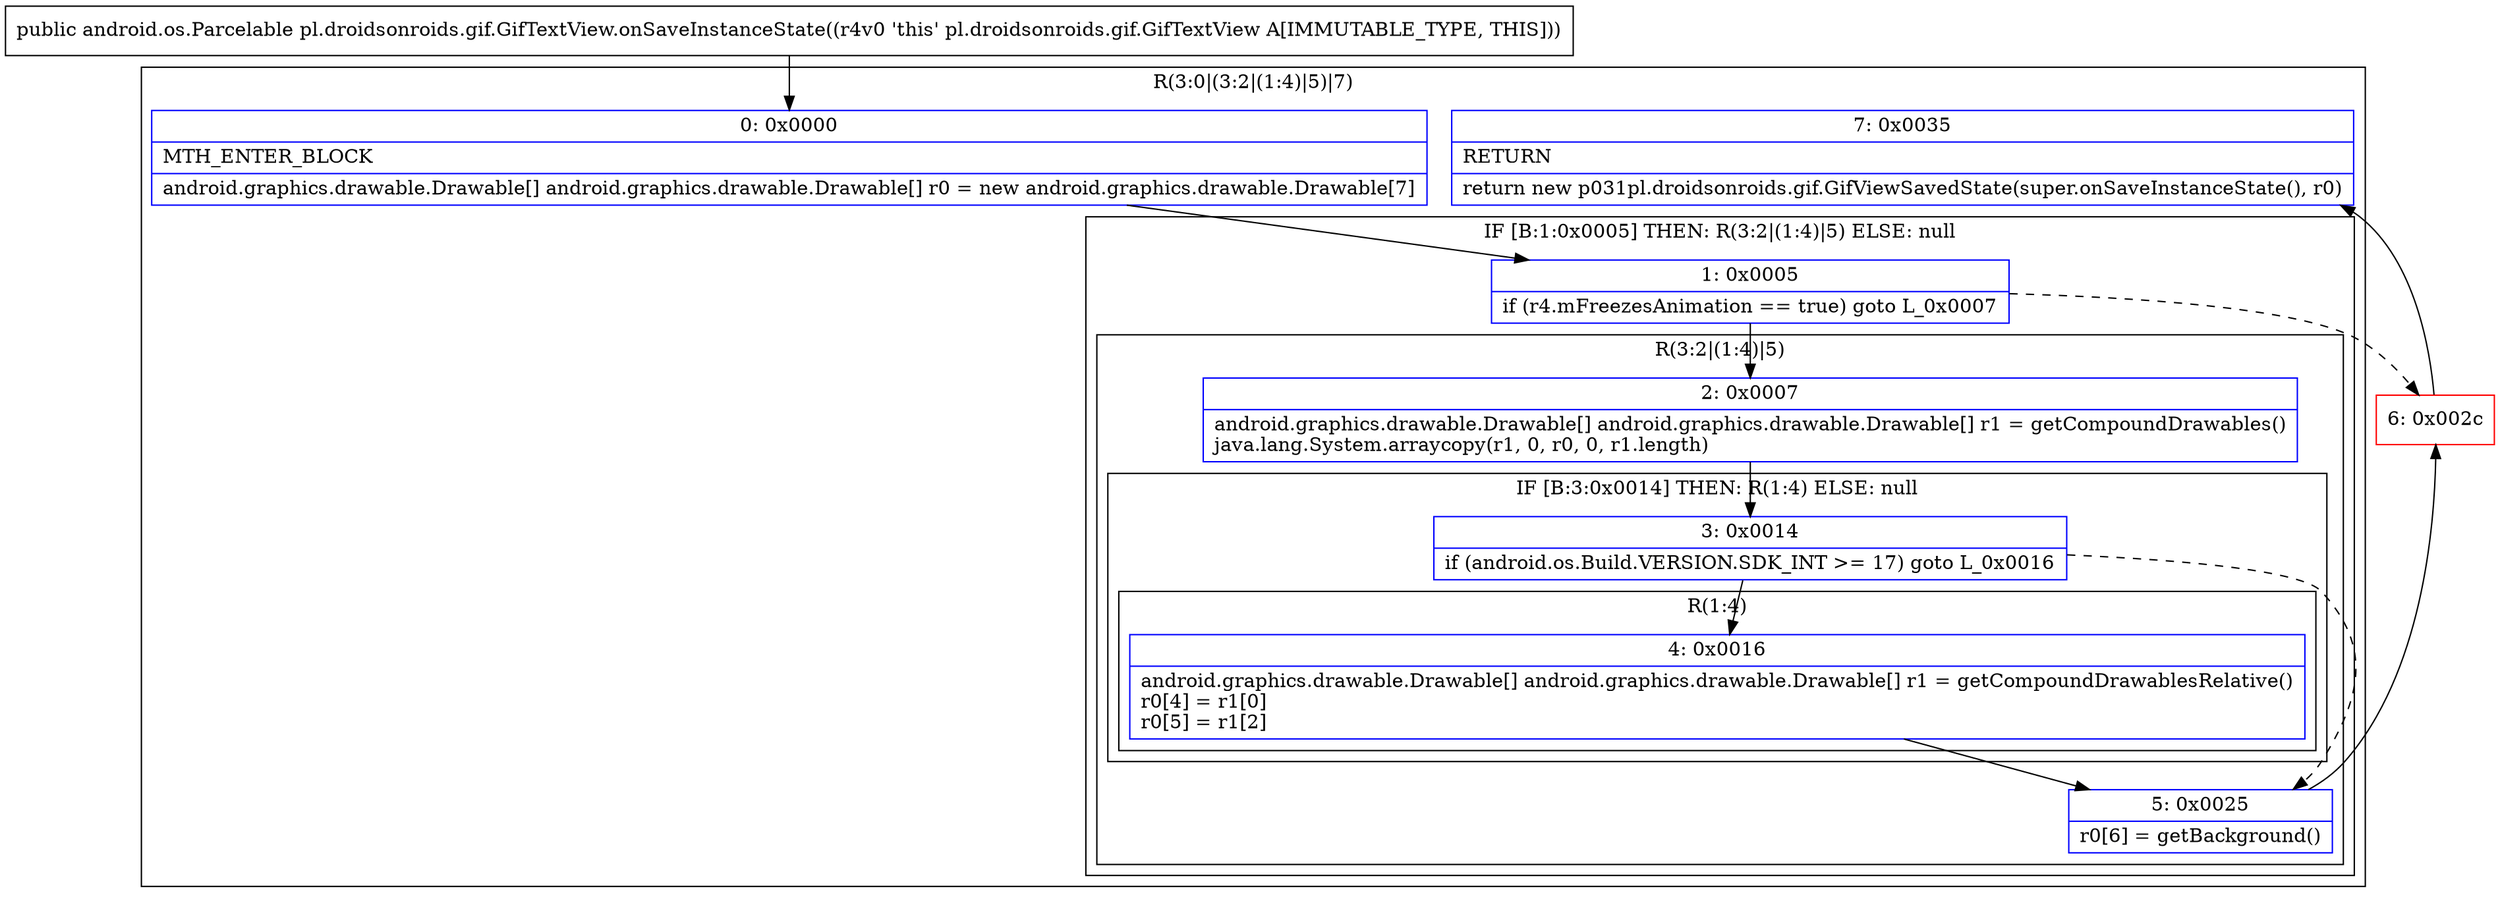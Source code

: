 digraph "CFG forpl.droidsonroids.gif.GifTextView.onSaveInstanceState()Landroid\/os\/Parcelable;" {
subgraph cluster_Region_1165495000 {
label = "R(3:0|(3:2|(1:4)|5)|7)";
node [shape=record,color=blue];
Node_0 [shape=record,label="{0\:\ 0x0000|MTH_ENTER_BLOCK\l|android.graphics.drawable.Drawable[] android.graphics.drawable.Drawable[] r0 = new android.graphics.drawable.Drawable[7]\l}"];
subgraph cluster_IfRegion_1532051135 {
label = "IF [B:1:0x0005] THEN: R(3:2|(1:4)|5) ELSE: null";
node [shape=record,color=blue];
Node_1 [shape=record,label="{1\:\ 0x0005|if (r4.mFreezesAnimation == true) goto L_0x0007\l}"];
subgraph cluster_Region_901026310 {
label = "R(3:2|(1:4)|5)";
node [shape=record,color=blue];
Node_2 [shape=record,label="{2\:\ 0x0007|android.graphics.drawable.Drawable[] android.graphics.drawable.Drawable[] r1 = getCompoundDrawables()\ljava.lang.System.arraycopy(r1, 0, r0, 0, r1.length)\l}"];
subgraph cluster_IfRegion_109017136 {
label = "IF [B:3:0x0014] THEN: R(1:4) ELSE: null";
node [shape=record,color=blue];
Node_3 [shape=record,label="{3\:\ 0x0014|if (android.os.Build.VERSION.SDK_INT \>= 17) goto L_0x0016\l}"];
subgraph cluster_Region_1210730259 {
label = "R(1:4)";
node [shape=record,color=blue];
Node_4 [shape=record,label="{4\:\ 0x0016|android.graphics.drawable.Drawable[] android.graphics.drawable.Drawable[] r1 = getCompoundDrawablesRelative()\lr0[4] = r1[0]\lr0[5] = r1[2]\l}"];
}
}
Node_5 [shape=record,label="{5\:\ 0x0025|r0[6] = getBackground()\l}"];
}
}
Node_7 [shape=record,label="{7\:\ 0x0035|RETURN\l|return new p031pl.droidsonroids.gif.GifViewSavedState(super.onSaveInstanceState(), r0)\l}"];
}
Node_6 [shape=record,color=red,label="{6\:\ 0x002c}"];
MethodNode[shape=record,label="{public android.os.Parcelable pl.droidsonroids.gif.GifTextView.onSaveInstanceState((r4v0 'this' pl.droidsonroids.gif.GifTextView A[IMMUTABLE_TYPE, THIS])) }"];
MethodNode -> Node_0;
Node_0 -> Node_1;
Node_1 -> Node_2;
Node_1 -> Node_6[style=dashed];
Node_2 -> Node_3;
Node_3 -> Node_4;
Node_3 -> Node_5[style=dashed];
Node_4 -> Node_5;
Node_5 -> Node_6;
Node_6 -> Node_7;
}

